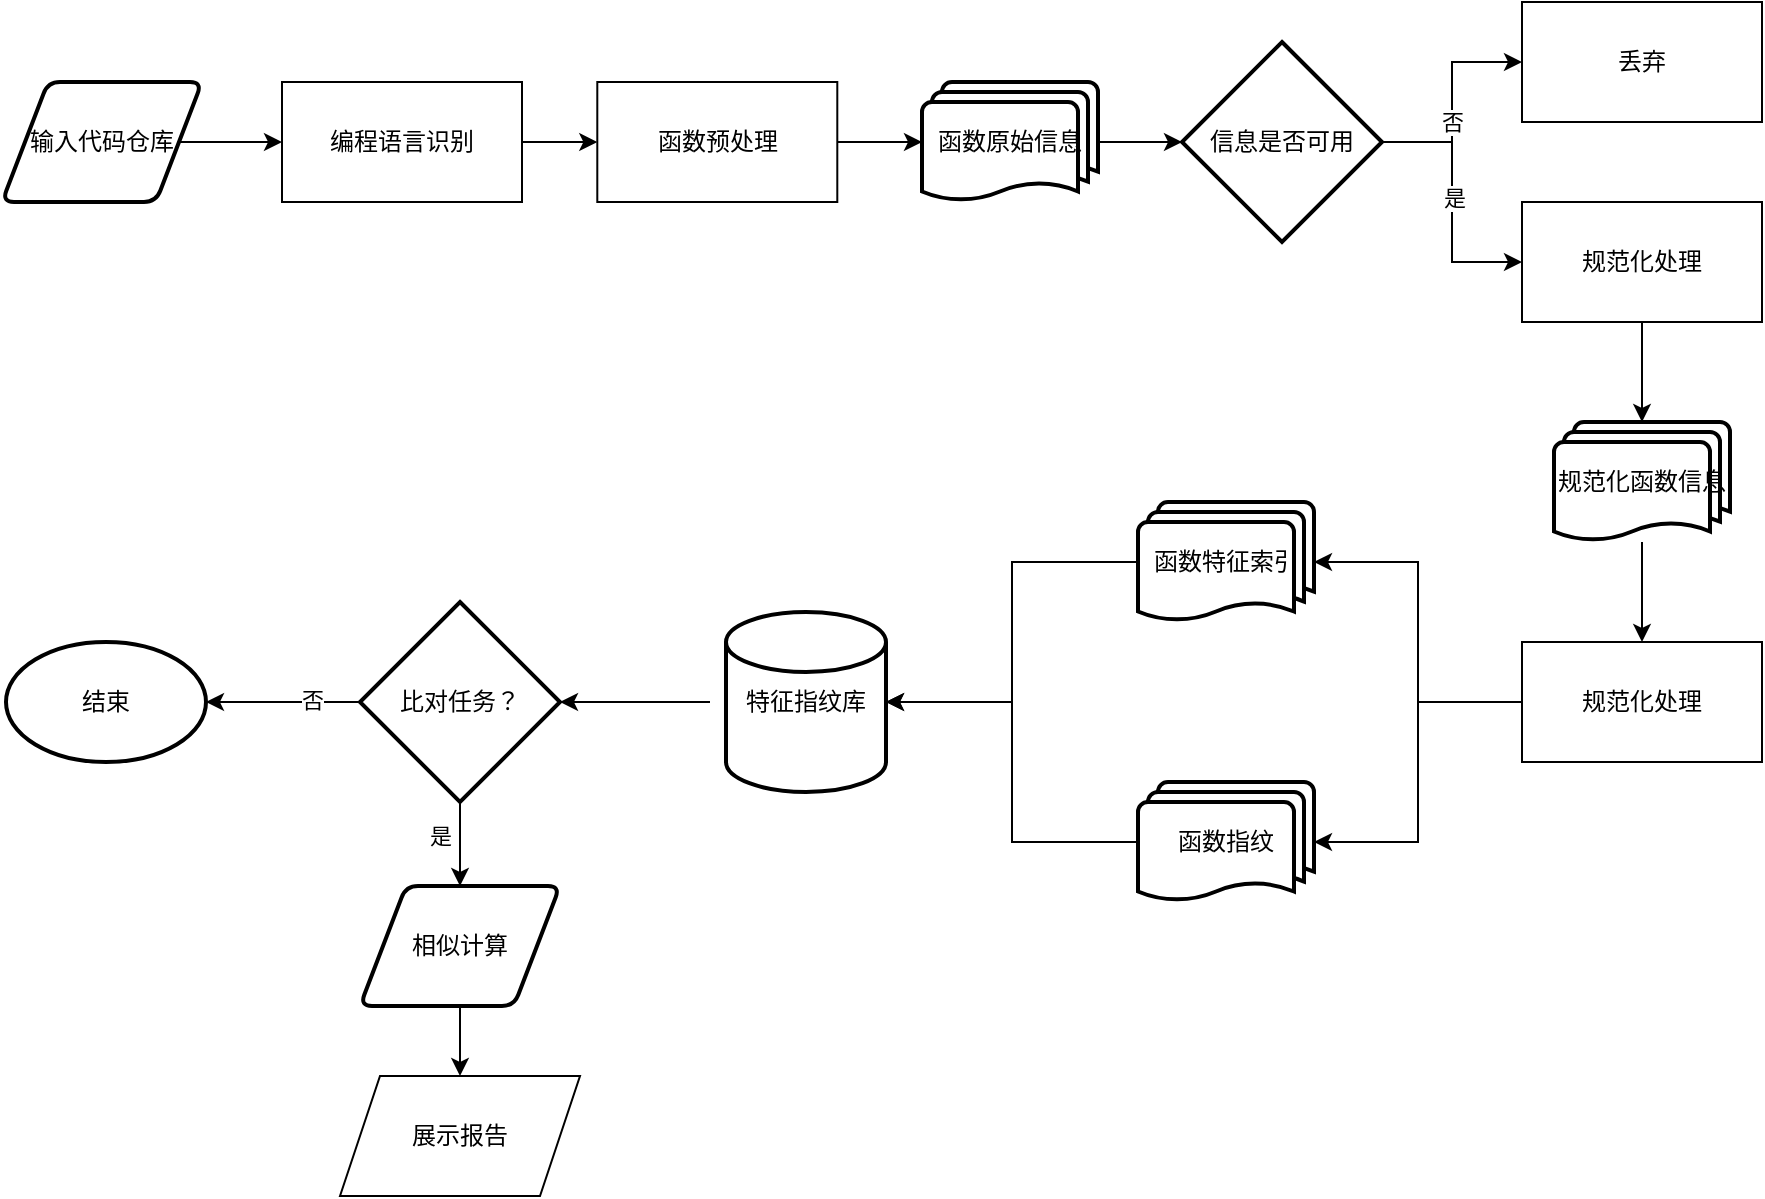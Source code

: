 <mxfile version="20.7.4" type="github"><diagram id="tszFnfISc_UFImnrdG81" name="Page-1"><mxGraphModel dx="1050" dy="657" grid="0" gridSize="10" guides="1" tooltips="1" connect="1" arrows="1" fold="1" page="0" pageScale="1" pageWidth="827" pageHeight="1169" math="0" shadow="0"><root><mxCell id="0"/><mxCell id="1" parent="0"/><mxCell id="Dp4mSWFW_FbhdyJdW7f3-1" style="edgeStyle=orthogonalEdgeStyle;rounded=0;orthogonalLoop=1;jettySize=auto;html=1;entryX=0;entryY=0.5;entryDx=0;entryDy=0;entryPerimeter=0;" edge="1" parent="1" source="Dp4mSWFW_FbhdyJdW7f3-2" target="Dp4mSWFW_FbhdyJdW7f3-7"><mxGeometry relative="1" as="geometry"/></mxCell><mxCell id="Dp4mSWFW_FbhdyJdW7f3-2" value="函数原始信息" style="strokeWidth=2;html=1;shape=mxgraph.flowchart.multi-document;whiteSpace=wrap;" vertex="1" parent="1"><mxGeometry x="510" y="80" width="88" height="60" as="geometry"/></mxCell><mxCell id="Dp4mSWFW_FbhdyJdW7f3-3" style="edgeStyle=orthogonalEdgeStyle;rounded=0;orthogonalLoop=1;jettySize=auto;html=1;entryX=0;entryY=0.5;entryDx=0;entryDy=0;" edge="1" parent="1" source="Dp4mSWFW_FbhdyJdW7f3-7" target="Dp4mSWFW_FbhdyJdW7f3-26"><mxGeometry relative="1" as="geometry"/></mxCell><mxCell id="Dp4mSWFW_FbhdyJdW7f3-4" value="否" style="edgeLabel;html=1;align=center;verticalAlign=middle;resizable=0;points=[];" vertex="1" connectable="0" parent="Dp4mSWFW_FbhdyJdW7f3-3"><mxGeometry x="0.192" relative="1" as="geometry"><mxPoint y="20" as="offset"/></mxGeometry></mxCell><mxCell id="Dp4mSWFW_FbhdyJdW7f3-5" style="edgeStyle=orthogonalEdgeStyle;rounded=0;orthogonalLoop=1;jettySize=auto;html=1;entryX=0;entryY=0.5;entryDx=0;entryDy=0;" edge="1" parent="1" source="Dp4mSWFW_FbhdyJdW7f3-7" target="Dp4mSWFW_FbhdyJdW7f3-28"><mxGeometry relative="1" as="geometry"/></mxCell><mxCell id="Dp4mSWFW_FbhdyJdW7f3-6" value="是" style="edgeLabel;html=1;align=center;verticalAlign=middle;resizable=0;points=[];" vertex="1" connectable="0" parent="Dp4mSWFW_FbhdyJdW7f3-5"><mxGeometry x="-0.041" y="1" relative="1" as="geometry"><mxPoint as="offset"/></mxGeometry></mxCell><mxCell id="Dp4mSWFW_FbhdyJdW7f3-7" value="信息是否可用" style="strokeWidth=2;html=1;shape=mxgraph.flowchart.decision;whiteSpace=wrap;" vertex="1" parent="1"><mxGeometry x="640" y="60" width="100" height="100" as="geometry"/></mxCell><mxCell id="Dp4mSWFW_FbhdyJdW7f3-8" value="" style="edgeStyle=orthogonalEdgeStyle;rounded=0;orthogonalLoop=1;jettySize=auto;html=1;" edge="1" parent="1" source="Dp4mSWFW_FbhdyJdW7f3-9" target="Dp4mSWFW_FbhdyJdW7f3-33"><mxGeometry relative="1" as="geometry"/></mxCell><mxCell id="Dp4mSWFW_FbhdyJdW7f3-9" value="规范化函数信息" style="strokeWidth=2;html=1;shape=mxgraph.flowchart.multi-document;whiteSpace=wrap;" vertex="1" parent="1"><mxGeometry x="826" y="250" width="88" height="60" as="geometry"/></mxCell><mxCell id="Dp4mSWFW_FbhdyJdW7f3-10" style="edgeStyle=orthogonalEdgeStyle;rounded=0;orthogonalLoop=1;jettySize=auto;html=1;entryX=1;entryY=0.5;entryDx=0;entryDy=0;entryPerimeter=0;" edge="1" parent="1" source="Dp4mSWFW_FbhdyJdW7f3-11" target="Dp4mSWFW_FbhdyJdW7f3-15"><mxGeometry relative="1" as="geometry"/></mxCell><mxCell id="Dp4mSWFW_FbhdyJdW7f3-11" value="函数指纹" style="strokeWidth=2;html=1;shape=mxgraph.flowchart.multi-document;whiteSpace=wrap;" vertex="1" parent="1"><mxGeometry x="618" y="430" width="88" height="60" as="geometry"/></mxCell><mxCell id="Dp4mSWFW_FbhdyJdW7f3-12" style="edgeStyle=orthogonalEdgeStyle;rounded=0;orthogonalLoop=1;jettySize=auto;html=1;entryX=1;entryY=0.5;entryDx=0;entryDy=0;entryPerimeter=0;" edge="1" parent="1" source="Dp4mSWFW_FbhdyJdW7f3-13" target="Dp4mSWFW_FbhdyJdW7f3-15"><mxGeometry relative="1" as="geometry"/></mxCell><mxCell id="Dp4mSWFW_FbhdyJdW7f3-13" value="函数特征索引" style="strokeWidth=2;html=1;shape=mxgraph.flowchart.multi-document;whiteSpace=wrap;" vertex="1" parent="1"><mxGeometry x="618" y="290" width="88" height="60" as="geometry"/></mxCell><mxCell id="Dp4mSWFW_FbhdyJdW7f3-38" style="edgeStyle=none;curved=1;rounded=0;orthogonalLoop=1;jettySize=auto;html=1;entryX=1;entryY=0.5;entryDx=0;entryDy=0;entryPerimeter=0;fontSize=12;endArrow=classic;sourcePerimeterSpacing=8;targetPerimeterSpacing=8;endFill=1;" edge="1" parent="1" source="Dp4mSWFW_FbhdyJdW7f3-15" target="Dp4mSWFW_FbhdyJdW7f3-20"><mxGeometry relative="1" as="geometry"/></mxCell><mxCell id="Dp4mSWFW_FbhdyJdW7f3-15" value="特征指纹库" style="strokeWidth=2;html=1;shape=mxgraph.flowchart.database;whiteSpace=wrap;" vertex="1" parent="1"><mxGeometry x="412" y="345" width="80" height="90" as="geometry"/></mxCell><mxCell id="Dp4mSWFW_FbhdyJdW7f3-16" value="" style="edgeStyle=orthogonalEdgeStyle;rounded=0;orthogonalLoop=1;jettySize=auto;html=1;" edge="1" parent="1" source="Dp4mSWFW_FbhdyJdW7f3-20" target="Dp4mSWFW_FbhdyJdW7f3-22"><mxGeometry relative="1" as="geometry"/></mxCell><mxCell id="Dp4mSWFW_FbhdyJdW7f3-17" value="是" style="edgeLabel;html=1;align=center;verticalAlign=middle;resizable=0;points=[];" vertex="1" connectable="0" parent="Dp4mSWFW_FbhdyJdW7f3-16"><mxGeometry x="-0.317" y="-2" relative="1" as="geometry"><mxPoint x="-8" y="2" as="offset"/></mxGeometry></mxCell><mxCell id="Dp4mSWFW_FbhdyJdW7f3-18" value="" style="edgeStyle=orthogonalEdgeStyle;rounded=0;orthogonalLoop=1;jettySize=auto;html=1;" edge="1" parent="1" source="Dp4mSWFW_FbhdyJdW7f3-20" target="Dp4mSWFW_FbhdyJdW7f3-23"><mxGeometry relative="1" as="geometry"/></mxCell><mxCell id="Dp4mSWFW_FbhdyJdW7f3-19" value="否" style="edgeLabel;html=1;align=center;verticalAlign=middle;resizable=0;points=[];" vertex="1" connectable="0" parent="Dp4mSWFW_FbhdyJdW7f3-18"><mxGeometry x="-0.36" y="-1" relative="1" as="geometry"><mxPoint as="offset"/></mxGeometry></mxCell><mxCell id="Dp4mSWFW_FbhdyJdW7f3-20" value="比对任务？" style="strokeWidth=2;html=1;shape=mxgraph.flowchart.decision;whiteSpace=wrap;" vertex="1" parent="1"><mxGeometry x="229.0" y="340" width="100" height="100" as="geometry"/></mxCell><mxCell id="Dp4mSWFW_FbhdyJdW7f3-21" style="edgeStyle=orthogonalEdgeStyle;rounded=0;orthogonalLoop=1;jettySize=auto;html=1;" edge="1" parent="1" source="Dp4mSWFW_FbhdyJdW7f3-22" target="Dp4mSWFW_FbhdyJdW7f3-34"><mxGeometry relative="1" as="geometry"/></mxCell><mxCell id="Dp4mSWFW_FbhdyJdW7f3-22" value="相似计算" style="shape=parallelogram;html=1;strokeWidth=2;perimeter=parallelogramPerimeter;whiteSpace=wrap;rounded=1;arcSize=12;size=0.23;" vertex="1" parent="1"><mxGeometry x="229.0" y="482" width="100" height="60" as="geometry"/></mxCell><mxCell id="Dp4mSWFW_FbhdyJdW7f3-23" value="结束" style="strokeWidth=2;html=1;shape=mxgraph.flowchart.start_1;whiteSpace=wrap;" vertex="1" parent="1"><mxGeometry x="52.0" y="360" width="100" height="60" as="geometry"/></mxCell><mxCell id="Dp4mSWFW_FbhdyJdW7f3-24" style="edgeStyle=orthogonalEdgeStyle;rounded=0;orthogonalLoop=1;jettySize=auto;html=1;entryX=0;entryY=0.5;entryDx=0;entryDy=0;entryPerimeter=0;" edge="1" parent="1" source="Dp4mSWFW_FbhdyJdW7f3-25" target="Dp4mSWFW_FbhdyJdW7f3-2"><mxGeometry relative="1" as="geometry"/></mxCell><mxCell id="Dp4mSWFW_FbhdyJdW7f3-25" value="函数预处理" style="rounded=0;whiteSpace=wrap;html=1;" vertex="1" parent="1"><mxGeometry x="347.65" y="80" width="120" height="60" as="geometry"/></mxCell><mxCell id="Dp4mSWFW_FbhdyJdW7f3-26" value="丢弃" style="rounded=0;whiteSpace=wrap;html=1;" vertex="1" parent="1"><mxGeometry x="810" y="40" width="120" height="60" as="geometry"/></mxCell><mxCell id="Dp4mSWFW_FbhdyJdW7f3-27" value="" style="edgeStyle=orthogonalEdgeStyle;rounded=0;orthogonalLoop=1;jettySize=auto;html=1;" edge="1" parent="1" source="Dp4mSWFW_FbhdyJdW7f3-28" target="Dp4mSWFW_FbhdyJdW7f3-9"><mxGeometry relative="1" as="geometry"/></mxCell><mxCell id="Dp4mSWFW_FbhdyJdW7f3-28" value="规范化处理" style="rounded=0;whiteSpace=wrap;html=1;" vertex="1" parent="1"><mxGeometry x="810" y="140" width="120" height="60" as="geometry"/></mxCell><mxCell id="Dp4mSWFW_FbhdyJdW7f3-29" value="" style="edgeStyle=orthogonalEdgeStyle;rounded=0;orthogonalLoop=1;jettySize=auto;html=1;" edge="1" parent="1" source="Dp4mSWFW_FbhdyJdW7f3-30" target="Dp4mSWFW_FbhdyJdW7f3-36"><mxGeometry relative="1" as="geometry"/></mxCell><mxCell id="Dp4mSWFW_FbhdyJdW7f3-30" value="输入代码仓库" style="shape=parallelogram;html=1;strokeWidth=2;perimeter=parallelogramPerimeter;whiteSpace=wrap;rounded=1;arcSize=12;size=0.23;" vertex="1" parent="1"><mxGeometry x="50" y="80" width="100" height="60" as="geometry"/></mxCell><mxCell id="Dp4mSWFW_FbhdyJdW7f3-31" style="edgeStyle=orthogonalEdgeStyle;rounded=0;orthogonalLoop=1;jettySize=auto;html=1;entryX=1;entryY=0.5;entryDx=0;entryDy=0;entryPerimeter=0;" edge="1" parent="1" source="Dp4mSWFW_FbhdyJdW7f3-33" target="Dp4mSWFW_FbhdyJdW7f3-13"><mxGeometry relative="1" as="geometry"/></mxCell><mxCell id="Dp4mSWFW_FbhdyJdW7f3-32" style="edgeStyle=orthogonalEdgeStyle;rounded=0;orthogonalLoop=1;jettySize=auto;html=1;entryX=1;entryY=0.5;entryDx=0;entryDy=0;entryPerimeter=0;" edge="1" parent="1" source="Dp4mSWFW_FbhdyJdW7f3-33" target="Dp4mSWFW_FbhdyJdW7f3-11"><mxGeometry relative="1" as="geometry"/></mxCell><mxCell id="Dp4mSWFW_FbhdyJdW7f3-33" value="规范化处理" style="rounded=0;whiteSpace=wrap;html=1;" vertex="1" parent="1"><mxGeometry x="810" y="360" width="120" height="60" as="geometry"/></mxCell><mxCell id="Dp4mSWFW_FbhdyJdW7f3-34" value="展示报告" style="shape=parallelogram;perimeter=parallelogramPerimeter;whiteSpace=wrap;html=1;fixedSize=1;" vertex="1" parent="1"><mxGeometry x="219.0" y="577" width="120" height="60" as="geometry"/></mxCell><mxCell id="Dp4mSWFW_FbhdyJdW7f3-35" value="" style="edgeStyle=orthogonalEdgeStyle;rounded=0;orthogonalLoop=1;jettySize=auto;html=1;" edge="1" parent="1" source="Dp4mSWFW_FbhdyJdW7f3-36" target="Dp4mSWFW_FbhdyJdW7f3-25"><mxGeometry relative="1" as="geometry"/></mxCell><mxCell id="Dp4mSWFW_FbhdyJdW7f3-36" value="编程语言识别" style="rounded=0;whiteSpace=wrap;html=1;" vertex="1" parent="1"><mxGeometry x="190" y="80" width="120" height="60" as="geometry"/></mxCell></root></mxGraphModel></diagram></mxfile>